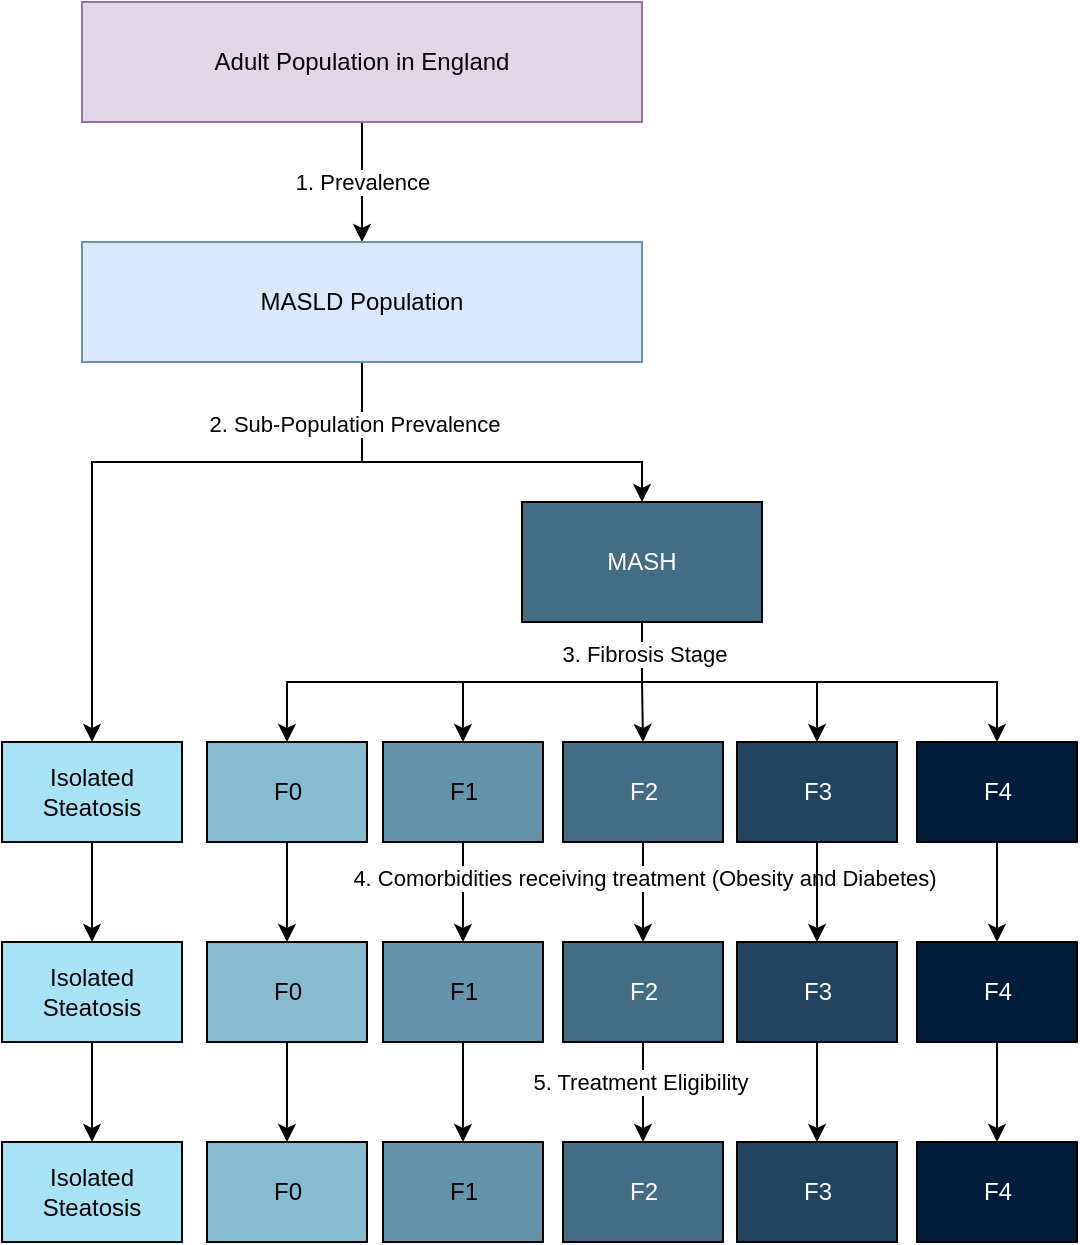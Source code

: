 <mxfile version="26.0.5">
  <diagram name="Population Definition" id="xs2OLtfrepnZK95y4oaU">
    <mxGraphModel dx="1434" dy="746" grid="1" gridSize="10" guides="1" tooltips="1" connect="1" arrows="1" fold="1" page="1" pageScale="1" pageWidth="1654" pageHeight="1169" math="0" shadow="0">
      <root>
        <mxCell id="0" />
        <mxCell id="1" parent="0" />
        <mxCell id="ctk6zx0TEDBFG2Q7dQki-3" value="1. Prevalence" style="edgeStyle=orthogonalEdgeStyle;rounded=0;orthogonalLoop=1;jettySize=auto;html=1;" parent="1" source="ctk6zx0TEDBFG2Q7dQki-1" target="ctk6zx0TEDBFG2Q7dQki-2" edge="1">
          <mxGeometry relative="1" as="geometry" />
        </mxCell>
        <mxCell id="ctk6zx0TEDBFG2Q7dQki-1" value="Adult Population in England" style="rounded=0;whiteSpace=wrap;html=1;fillColor=#e1d5e7;strokeColor=#9673a6;" parent="1" vertex="1">
          <mxGeometry x="120" y="80" width="280" height="60" as="geometry" />
        </mxCell>
        <mxCell id="iKx3rJSZ27HeEZRzWkcr-1" style="edgeStyle=orthogonalEdgeStyle;rounded=0;orthogonalLoop=1;jettySize=auto;html=1;entryX=0.5;entryY=0;entryDx=0;entryDy=0;" edge="1" parent="1" source="ctk6zx0TEDBFG2Q7dQki-2" target="ctk6zx0TEDBFG2Q7dQki-9">
          <mxGeometry relative="1" as="geometry">
            <Array as="points">
              <mxPoint x="260" y="310" />
              <mxPoint x="400" y="310" />
            </Array>
          </mxGeometry>
        </mxCell>
        <mxCell id="iKx3rJSZ27HeEZRzWkcr-2" style="edgeStyle=orthogonalEdgeStyle;rounded=0;orthogonalLoop=1;jettySize=auto;html=1;entryX=0.5;entryY=0;entryDx=0;entryDy=0;" edge="1" parent="1" source="ctk6zx0TEDBFG2Q7dQki-2" target="ctk6zx0TEDBFG2Q7dQki-6">
          <mxGeometry relative="1" as="geometry">
            <Array as="points">
              <mxPoint x="260" y="310" />
              <mxPoint x="125" y="310" />
            </Array>
          </mxGeometry>
        </mxCell>
        <mxCell id="iKx3rJSZ27HeEZRzWkcr-3" value="2. Sub-Population Prevalence" style="edgeLabel;html=1;align=center;verticalAlign=middle;resizable=0;points=[];" vertex="1" connectable="0" parent="iKx3rJSZ27HeEZRzWkcr-2">
          <mxGeometry x="-0.809" y="-4" relative="1" as="geometry">
            <mxPoint as="offset" />
          </mxGeometry>
        </mxCell>
        <mxCell id="ctk6zx0TEDBFG2Q7dQki-2" value="MASLD Population" style="rounded=0;whiteSpace=wrap;html=1;fillColor=#dae8fc;strokeColor=#6c8ebf;" parent="1" vertex="1">
          <mxGeometry x="120" y="200" width="280" height="60" as="geometry" />
        </mxCell>
        <mxCell id="ctk6zx0TEDBFG2Q7dQki-32" style="edgeStyle=orthogonalEdgeStyle;rounded=0;orthogonalLoop=1;jettySize=auto;html=1;entryX=0.5;entryY=0;entryDx=0;entryDy=0;" parent="1" source="ctk6zx0TEDBFG2Q7dQki-6" target="ctk6zx0TEDBFG2Q7dQki-26" edge="1">
          <mxGeometry relative="1" as="geometry" />
        </mxCell>
        <mxCell id="ctk6zx0TEDBFG2Q7dQki-6" value="Isolated Steatosis" style="rounded=0;whiteSpace=wrap;html=1;fillColor=#A8E3F5;" parent="1" vertex="1">
          <mxGeometry x="80" y="450" width="90" height="50" as="geometry" />
        </mxCell>
        <mxCell id="ctk6zx0TEDBFG2Q7dQki-19" style="edgeStyle=orthogonalEdgeStyle;rounded=0;orthogonalLoop=1;jettySize=auto;html=1;entryX=0.5;entryY=0;entryDx=0;entryDy=0;" parent="1" source="ctk6zx0TEDBFG2Q7dQki-9" target="ctk6zx0TEDBFG2Q7dQki-14" edge="1">
          <mxGeometry relative="1" as="geometry" />
        </mxCell>
        <mxCell id="ctk6zx0TEDBFG2Q7dQki-20" style="edgeStyle=orthogonalEdgeStyle;rounded=0;orthogonalLoop=1;jettySize=auto;html=1;entryX=0.5;entryY=0;entryDx=0;entryDy=0;" parent="1" source="ctk6zx0TEDBFG2Q7dQki-9" target="ctk6zx0TEDBFG2Q7dQki-15" edge="1">
          <mxGeometry relative="1" as="geometry" />
        </mxCell>
        <mxCell id="ctk6zx0TEDBFG2Q7dQki-21" style="edgeStyle=orthogonalEdgeStyle;rounded=0;orthogonalLoop=1;jettySize=auto;html=1;entryX=0.5;entryY=0;entryDx=0;entryDy=0;exitX=0.5;exitY=1;exitDx=0;exitDy=0;" parent="1" source="ctk6zx0TEDBFG2Q7dQki-9" target="ctk6zx0TEDBFG2Q7dQki-18" edge="1">
          <mxGeometry relative="1" as="geometry" />
        </mxCell>
        <mxCell id="ctk6zx0TEDBFG2Q7dQki-22" style="edgeStyle=orthogonalEdgeStyle;rounded=0;orthogonalLoop=1;jettySize=auto;html=1;entryX=0.5;entryY=0;entryDx=0;entryDy=0;" parent="1" source="ctk6zx0TEDBFG2Q7dQki-9" target="ctk6zx0TEDBFG2Q7dQki-13" edge="1">
          <mxGeometry relative="1" as="geometry" />
        </mxCell>
        <mxCell id="ctk6zx0TEDBFG2Q7dQki-23" style="edgeStyle=orthogonalEdgeStyle;rounded=0;orthogonalLoop=1;jettySize=auto;html=1;entryX=0.5;entryY=0;entryDx=0;entryDy=0;exitX=0.5;exitY=1;exitDx=0;exitDy=0;" parent="1" source="ctk6zx0TEDBFG2Q7dQki-9" target="ctk6zx0TEDBFG2Q7dQki-11" edge="1">
          <mxGeometry relative="1" as="geometry" />
        </mxCell>
        <mxCell id="ctk6zx0TEDBFG2Q7dQki-24" value="3. Fibrosis Stage" style="edgeLabel;html=1;align=center;verticalAlign=middle;resizable=0;points=[];" parent="ctk6zx0TEDBFG2Q7dQki-23" vertex="1" connectable="0">
          <mxGeometry x="-0.865" y="1" relative="1" as="geometry">
            <mxPoint as="offset" />
          </mxGeometry>
        </mxCell>
        <mxCell id="ctk6zx0TEDBFG2Q7dQki-9" value="MASH" style="rounded=0;whiteSpace=wrap;html=1;fillColor=#436C85;fontColor=#FFFFFF;" parent="1" vertex="1">
          <mxGeometry x="340" y="330" width="120" height="60" as="geometry" />
        </mxCell>
        <mxCell id="ctk6zx0TEDBFG2Q7dQki-33" style="edgeStyle=orthogonalEdgeStyle;rounded=0;orthogonalLoop=1;jettySize=auto;html=1;entryX=0.5;entryY=0;entryDx=0;entryDy=0;" parent="1" source="ctk6zx0TEDBFG2Q7dQki-11" target="ctk6zx0TEDBFG2Q7dQki-27" edge="1">
          <mxGeometry relative="1" as="geometry" />
        </mxCell>
        <mxCell id="ctk6zx0TEDBFG2Q7dQki-11" value="F0" style="rounded=0;whiteSpace=wrap;html=1;fillColor=#86BBD0;" parent="1" vertex="1">
          <mxGeometry x="182.5" y="450" width="80" height="50" as="geometry" />
        </mxCell>
        <mxCell id="ctk6zx0TEDBFG2Q7dQki-34" style="edgeStyle=orthogonalEdgeStyle;rounded=0;orthogonalLoop=1;jettySize=auto;html=1;entryX=0.5;entryY=0;entryDx=0;entryDy=0;" parent="1" source="ctk6zx0TEDBFG2Q7dQki-13" target="ctk6zx0TEDBFG2Q7dQki-28" edge="1">
          <mxGeometry relative="1" as="geometry" />
        </mxCell>
        <mxCell id="ctk6zx0TEDBFG2Q7dQki-13" value="F1" style="rounded=0;whiteSpace=wrap;html=1;fillColor=#6593AB;" parent="1" vertex="1">
          <mxGeometry x="270.5" y="450" width="80" height="50" as="geometry" />
        </mxCell>
        <mxCell id="ctk6zx0TEDBFG2Q7dQki-35" style="edgeStyle=orthogonalEdgeStyle;rounded=0;orthogonalLoop=1;jettySize=auto;html=1;entryX=0.5;entryY=0;entryDx=0;entryDy=0;" parent="1" source="ctk6zx0TEDBFG2Q7dQki-14" target="ctk6zx0TEDBFG2Q7dQki-29" edge="1">
          <mxGeometry relative="1" as="geometry" />
        </mxCell>
        <mxCell id="ctk6zx0TEDBFG2Q7dQki-38" value="4. Comorbidities receiving treatment (Obesity and Diabetes)" style="edgeLabel;html=1;align=center;verticalAlign=middle;resizable=0;points=[];" parent="ctk6zx0TEDBFG2Q7dQki-35" vertex="1" connectable="0">
          <mxGeometry x="-0.28" y="1" relative="1" as="geometry">
            <mxPoint x="-1" as="offset" />
          </mxGeometry>
        </mxCell>
        <mxCell id="ctk6zx0TEDBFG2Q7dQki-14" value="F2" style="rounded=0;whiteSpace=wrap;html=1;fillColor=#436C85;fontColor=#FFFFFF;" parent="1" vertex="1">
          <mxGeometry x="360.5" y="450" width="80" height="50" as="geometry" />
        </mxCell>
        <mxCell id="ctk6zx0TEDBFG2Q7dQki-36" style="edgeStyle=orthogonalEdgeStyle;rounded=0;orthogonalLoop=1;jettySize=auto;html=1;entryX=0.5;entryY=0;entryDx=0;entryDy=0;" parent="1" source="ctk6zx0TEDBFG2Q7dQki-15" target="ctk6zx0TEDBFG2Q7dQki-30" edge="1">
          <mxGeometry relative="1" as="geometry" />
        </mxCell>
        <mxCell id="ctk6zx0TEDBFG2Q7dQki-15" value="F3" style="rounded=0;whiteSpace=wrap;html=1;fillColor=#224460;fontColor=#FFFFFF;" parent="1" vertex="1">
          <mxGeometry x="447.5" y="450" width="80" height="50" as="geometry" />
        </mxCell>
        <mxCell id="ctk6zx0TEDBFG2Q7dQki-37" style="edgeStyle=orthogonalEdgeStyle;rounded=0;orthogonalLoop=1;jettySize=auto;html=1;entryX=0.5;entryY=0;entryDx=0;entryDy=0;" parent="1" source="ctk6zx0TEDBFG2Q7dQki-18" target="ctk6zx0TEDBFG2Q7dQki-31" edge="1">
          <mxGeometry relative="1" as="geometry" />
        </mxCell>
        <mxCell id="ctk6zx0TEDBFG2Q7dQki-18" value="F4" style="rounded=0;whiteSpace=wrap;html=1;fillColor=#001C3B;fontColor=#FFFFFF;" parent="1" vertex="1">
          <mxGeometry x="537.5" y="450" width="80" height="50" as="geometry" />
        </mxCell>
        <mxCell id="ctk6zx0TEDBFG2Q7dQki-40" value="" style="edgeStyle=orthogonalEdgeStyle;rounded=0;orthogonalLoop=1;jettySize=auto;html=1;" parent="1" source="ctk6zx0TEDBFG2Q7dQki-26" target="ctk6zx0TEDBFG2Q7dQki-39" edge="1">
          <mxGeometry relative="1" as="geometry" />
        </mxCell>
        <mxCell id="ctk6zx0TEDBFG2Q7dQki-26" value="Isolated Steatosis" style="rounded=0;whiteSpace=wrap;html=1;fillColor=#A8E3F5;" parent="1" vertex="1">
          <mxGeometry x="80" y="550" width="90" height="50" as="geometry" />
        </mxCell>
        <mxCell id="ctk6zx0TEDBFG2Q7dQki-42" value="" style="edgeStyle=orthogonalEdgeStyle;rounded=0;orthogonalLoop=1;jettySize=auto;html=1;" parent="1" source="ctk6zx0TEDBFG2Q7dQki-27" target="ctk6zx0TEDBFG2Q7dQki-41" edge="1">
          <mxGeometry relative="1" as="geometry" />
        </mxCell>
        <mxCell id="ctk6zx0TEDBFG2Q7dQki-27" value="F0" style="rounded=0;whiteSpace=wrap;html=1;fillColor=#86BBD0;" parent="1" vertex="1">
          <mxGeometry x="182.5" y="550" width="80" height="50" as="geometry" />
        </mxCell>
        <mxCell id="ctk6zx0TEDBFG2Q7dQki-44" value="" style="edgeStyle=orthogonalEdgeStyle;rounded=0;orthogonalLoop=1;jettySize=auto;html=1;" parent="1" source="ctk6zx0TEDBFG2Q7dQki-28" target="ctk6zx0TEDBFG2Q7dQki-43" edge="1">
          <mxGeometry relative="1" as="geometry" />
        </mxCell>
        <mxCell id="ctk6zx0TEDBFG2Q7dQki-28" value="F1" style="rounded=0;whiteSpace=wrap;html=1;fillColor=#6593AB;" parent="1" vertex="1">
          <mxGeometry x="270.5" y="550" width="80" height="50" as="geometry" />
        </mxCell>
        <mxCell id="ctk6zx0TEDBFG2Q7dQki-46" value="" style="edgeStyle=orthogonalEdgeStyle;rounded=0;orthogonalLoop=1;jettySize=auto;html=1;" parent="1" source="ctk6zx0TEDBFG2Q7dQki-29" target="ctk6zx0TEDBFG2Q7dQki-45" edge="1">
          <mxGeometry relative="1" as="geometry" />
        </mxCell>
        <mxCell id="ctk6zx0TEDBFG2Q7dQki-51" value="5. Treatment Eligibility" style="edgeLabel;html=1;align=center;verticalAlign=middle;resizable=0;points=[];" parent="ctk6zx0TEDBFG2Q7dQki-46" vertex="1" connectable="0">
          <mxGeometry x="-0.2" y="-2" relative="1" as="geometry">
            <mxPoint as="offset" />
          </mxGeometry>
        </mxCell>
        <mxCell id="ctk6zx0TEDBFG2Q7dQki-29" value="F2" style="rounded=0;whiteSpace=wrap;html=1;fillColor=#436C85;fontColor=#FFFFFF;" parent="1" vertex="1">
          <mxGeometry x="360.5" y="550" width="80" height="50" as="geometry" />
        </mxCell>
        <mxCell id="ctk6zx0TEDBFG2Q7dQki-48" value="" style="edgeStyle=orthogonalEdgeStyle;rounded=0;orthogonalLoop=1;jettySize=auto;html=1;" parent="1" source="ctk6zx0TEDBFG2Q7dQki-30" target="ctk6zx0TEDBFG2Q7dQki-47" edge="1">
          <mxGeometry relative="1" as="geometry" />
        </mxCell>
        <mxCell id="ctk6zx0TEDBFG2Q7dQki-30" value="F3" style="rounded=0;whiteSpace=wrap;html=1;fillColor=#224460;fontColor=#FFFFFF;" parent="1" vertex="1">
          <mxGeometry x="447.5" y="550" width="80" height="50" as="geometry" />
        </mxCell>
        <mxCell id="ctk6zx0TEDBFG2Q7dQki-50" value="" style="edgeStyle=orthogonalEdgeStyle;rounded=0;orthogonalLoop=1;jettySize=auto;html=1;" parent="1" source="ctk6zx0TEDBFG2Q7dQki-31" target="ctk6zx0TEDBFG2Q7dQki-49" edge="1">
          <mxGeometry relative="1" as="geometry" />
        </mxCell>
        <mxCell id="ctk6zx0TEDBFG2Q7dQki-31" value="F4" style="rounded=0;whiteSpace=wrap;html=1;fillColor=#001C3B;fontColor=#FFFFFF;" parent="1" vertex="1">
          <mxGeometry x="537.5" y="550" width="80" height="50" as="geometry" />
        </mxCell>
        <mxCell id="ctk6zx0TEDBFG2Q7dQki-39" value="Isolated Steatosis" style="rounded=0;whiteSpace=wrap;html=1;fillColor=#A8E3F5;" parent="1" vertex="1">
          <mxGeometry x="80" y="650" width="90" height="50" as="geometry" />
        </mxCell>
        <mxCell id="ctk6zx0TEDBFG2Q7dQki-41" value="F0" style="rounded=0;whiteSpace=wrap;html=1;fillColor=#86BBD0;" parent="1" vertex="1">
          <mxGeometry x="182.5" y="650" width="80" height="50" as="geometry" />
        </mxCell>
        <mxCell id="ctk6zx0TEDBFG2Q7dQki-43" value="F1" style="rounded=0;whiteSpace=wrap;html=1;fillColor=#6593AB;" parent="1" vertex="1">
          <mxGeometry x="270.5" y="650" width="80" height="50" as="geometry" />
        </mxCell>
        <mxCell id="ctk6zx0TEDBFG2Q7dQki-45" value="F2" style="rounded=0;whiteSpace=wrap;html=1;fillColor=#436C85;fontColor=#FFFFFF;" parent="1" vertex="1">
          <mxGeometry x="360.5" y="650" width="80" height="50" as="geometry" />
        </mxCell>
        <mxCell id="ctk6zx0TEDBFG2Q7dQki-47" value="F3" style="rounded=0;whiteSpace=wrap;html=1;fillColor=#224460;fontColor=#FFFFFF;" parent="1" vertex="1">
          <mxGeometry x="447.5" y="650" width="80" height="50" as="geometry" />
        </mxCell>
        <mxCell id="ctk6zx0TEDBFG2Q7dQki-49" value="F4" style="rounded=0;whiteSpace=wrap;html=1;fillColor=#001C3B;fontColor=#FFFFFF;" parent="1" vertex="1">
          <mxGeometry x="537.5" y="650" width="80" height="50" as="geometry" />
        </mxCell>
      </root>
    </mxGraphModel>
  </diagram>
</mxfile>

